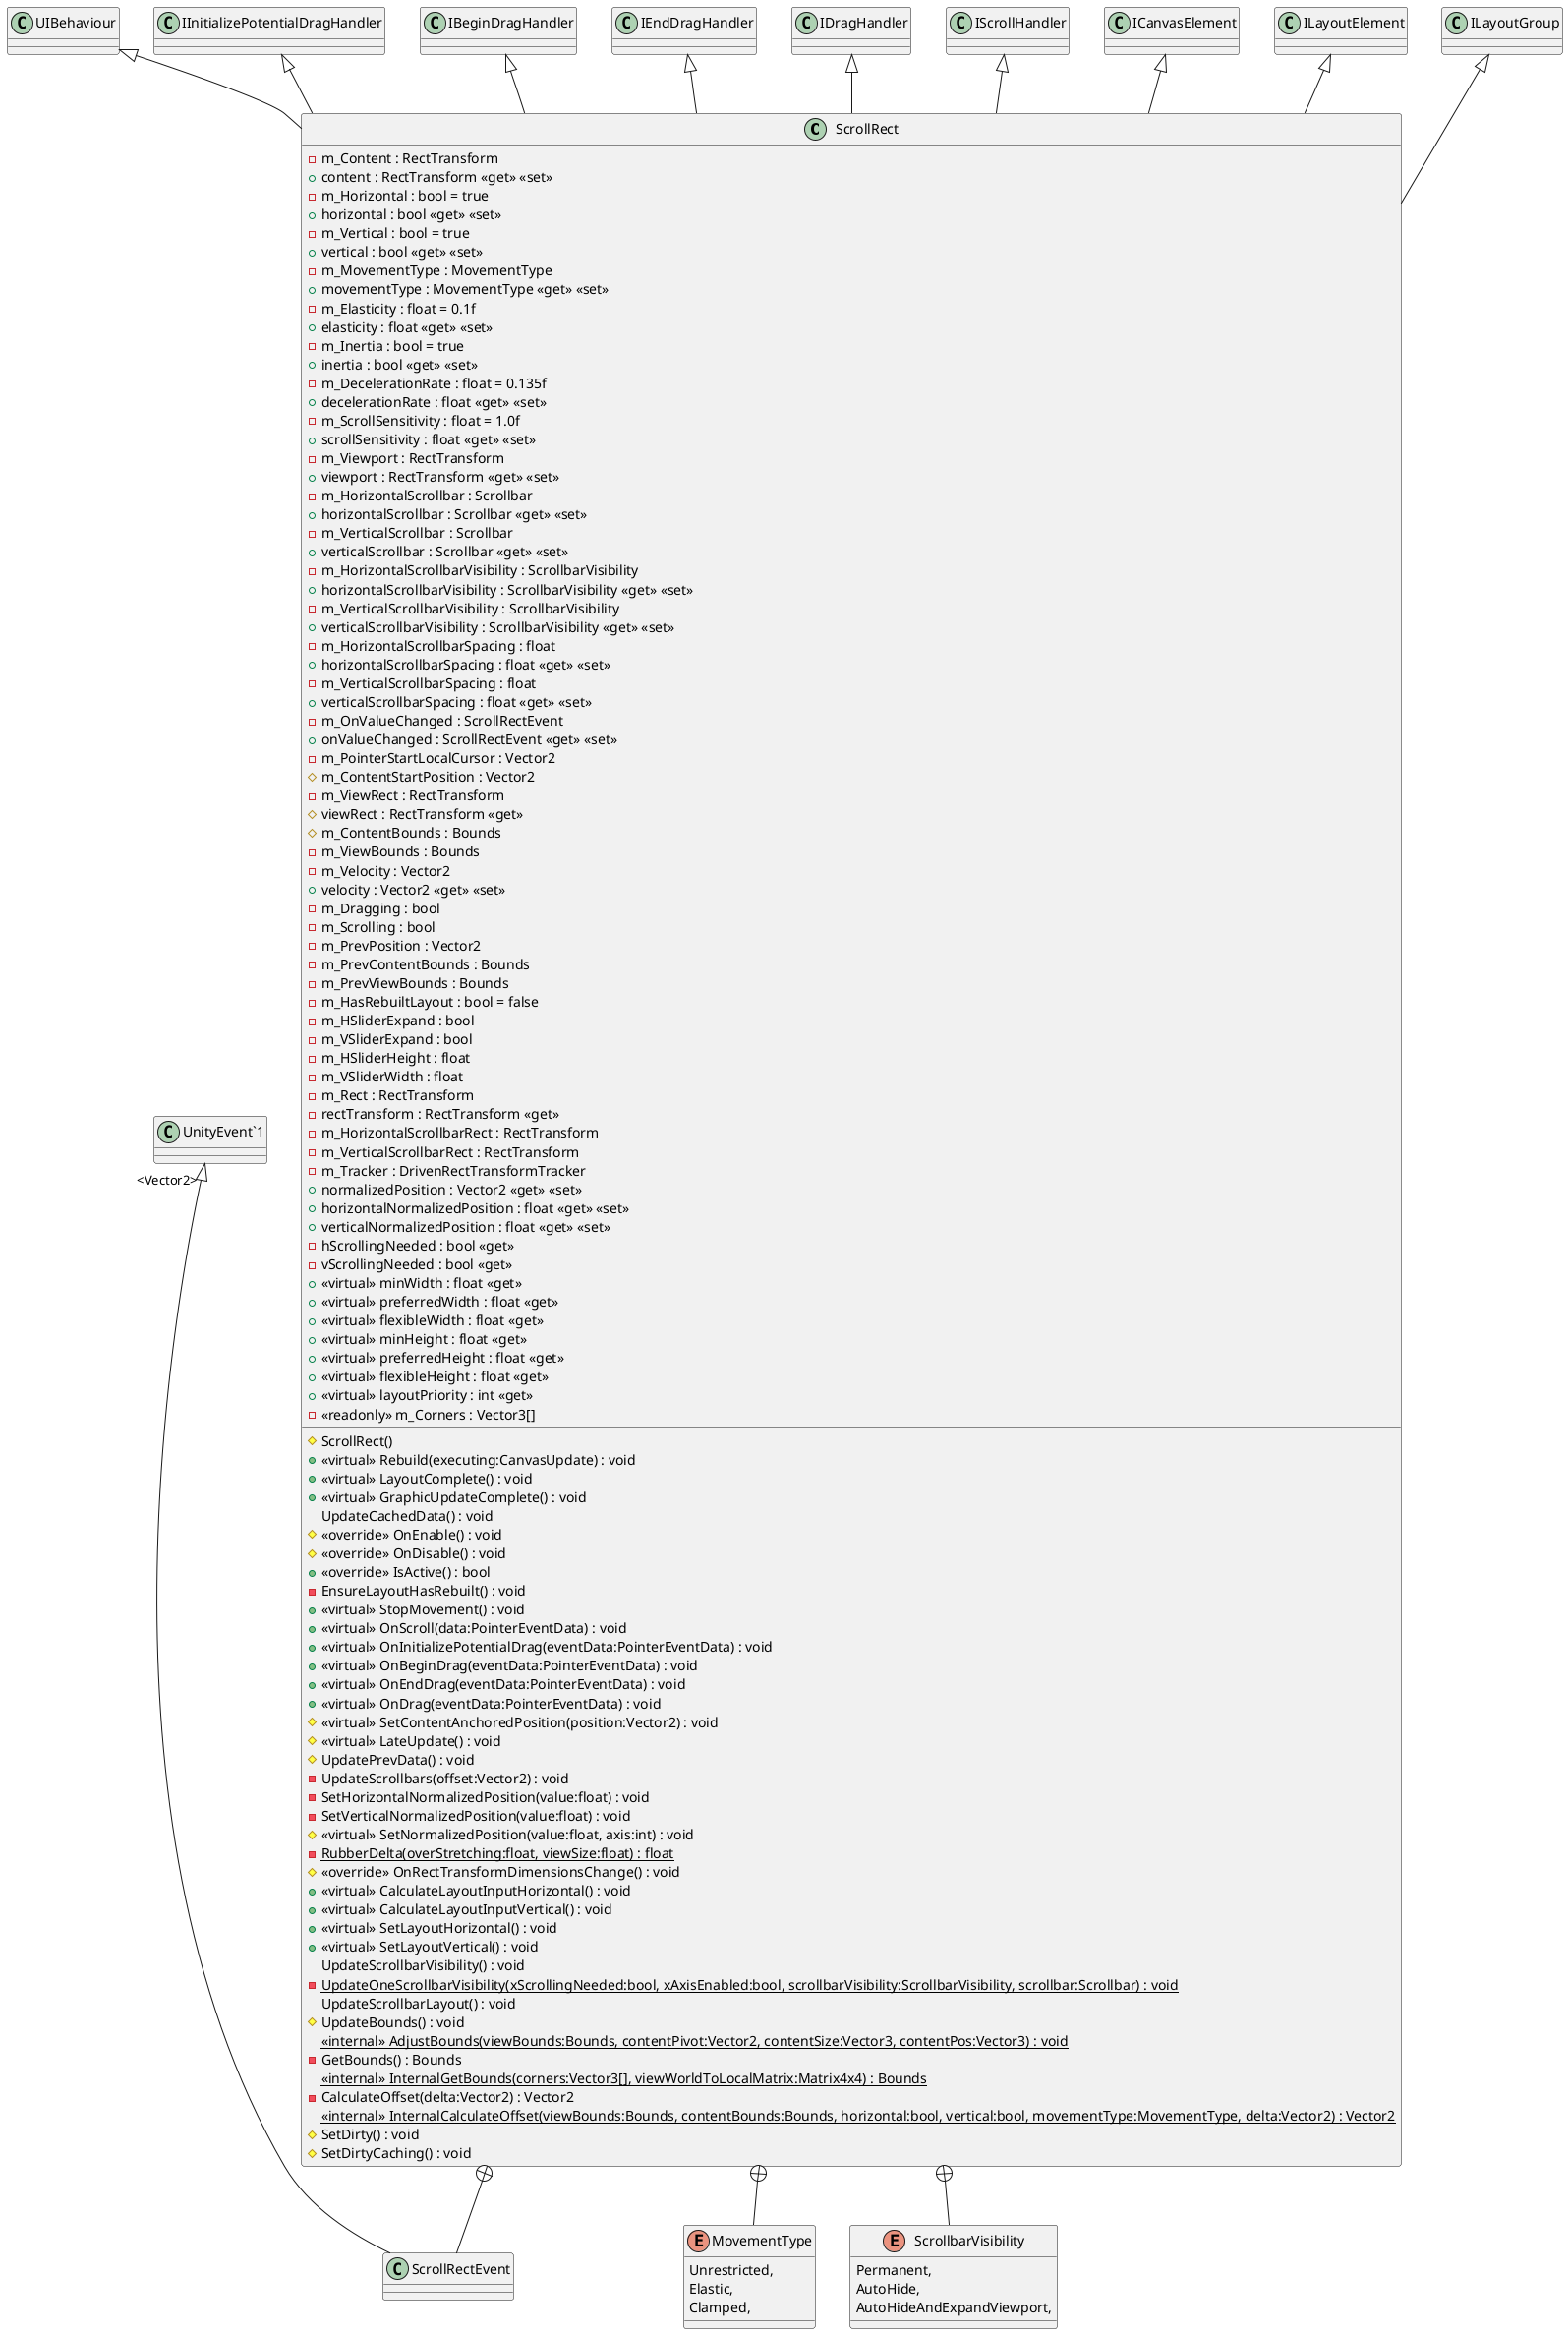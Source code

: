 @startuml
class ScrollRect {
    - m_Content : RectTransform
    + content : RectTransform <<get>> <<set>>
    - m_Horizontal : bool = true
    + horizontal : bool <<get>> <<set>>
    - m_Vertical : bool = true
    + vertical : bool <<get>> <<set>>
    - m_MovementType : MovementType
    + movementType : MovementType <<get>> <<set>>
    - m_Elasticity : float = 0.1f
    + elasticity : float <<get>> <<set>>
    - m_Inertia : bool = true
    + inertia : bool <<get>> <<set>>
    - m_DecelerationRate : float = 0.135f
    + decelerationRate : float <<get>> <<set>>
    - m_ScrollSensitivity : float = 1.0f
    + scrollSensitivity : float <<get>> <<set>>
    - m_Viewport : RectTransform
    + viewport : RectTransform <<get>> <<set>>
    - m_HorizontalScrollbar : Scrollbar
    + horizontalScrollbar : Scrollbar <<get>> <<set>>
    - m_VerticalScrollbar : Scrollbar
    + verticalScrollbar : Scrollbar <<get>> <<set>>
    - m_HorizontalScrollbarVisibility : ScrollbarVisibility
    + horizontalScrollbarVisibility : ScrollbarVisibility <<get>> <<set>>
    - m_VerticalScrollbarVisibility : ScrollbarVisibility
    + verticalScrollbarVisibility : ScrollbarVisibility <<get>> <<set>>
    - m_HorizontalScrollbarSpacing : float
    + horizontalScrollbarSpacing : float <<get>> <<set>>
    - m_VerticalScrollbarSpacing : float
    + verticalScrollbarSpacing : float <<get>> <<set>>
    - m_OnValueChanged : ScrollRectEvent
    + onValueChanged : ScrollRectEvent <<get>> <<set>>
    - m_PointerStartLocalCursor : Vector2
    # m_ContentStartPosition : Vector2
    - m_ViewRect : RectTransform
    # viewRect : RectTransform <<get>>
    # m_ContentBounds : Bounds
    - m_ViewBounds : Bounds
    - m_Velocity : Vector2
    + velocity : Vector2 <<get>> <<set>>
    - m_Dragging : bool
    - m_Scrolling : bool
    - m_PrevPosition : Vector2
    - m_PrevContentBounds : Bounds
    - m_PrevViewBounds : Bounds
    - m_HasRebuiltLayout : bool = false
    - m_HSliderExpand : bool
    - m_VSliderExpand : bool
    - m_HSliderHeight : float
    - m_VSliderWidth : float
    - m_Rect : RectTransform
    - rectTransform : RectTransform <<get>>
    - m_HorizontalScrollbarRect : RectTransform
    - m_VerticalScrollbarRect : RectTransform
    - m_Tracker : DrivenRectTransformTracker
    # ScrollRect()
    + <<virtual>> Rebuild(executing:CanvasUpdate) : void
    + <<virtual>> LayoutComplete() : void
    + <<virtual>> GraphicUpdateComplete() : void
    UpdateCachedData() : void
    # <<override>> OnEnable() : void
    # <<override>> OnDisable() : void
    + <<override>> IsActive() : bool
    - EnsureLayoutHasRebuilt() : void
    + <<virtual>> StopMovement() : void
    + <<virtual>> OnScroll(data:PointerEventData) : void
    + <<virtual>> OnInitializePotentialDrag(eventData:PointerEventData) : void
    + <<virtual>> OnBeginDrag(eventData:PointerEventData) : void
    + <<virtual>> OnEndDrag(eventData:PointerEventData) : void
    + <<virtual>> OnDrag(eventData:PointerEventData) : void
    # <<virtual>> SetContentAnchoredPosition(position:Vector2) : void
    # <<virtual>> LateUpdate() : void
    # UpdatePrevData() : void
    - UpdateScrollbars(offset:Vector2) : void
    + normalizedPosition : Vector2 <<get>> <<set>>
    + horizontalNormalizedPosition : float <<get>> <<set>>
    + verticalNormalizedPosition : float <<get>> <<set>>
    - SetHorizontalNormalizedPosition(value:float) : void
    - SetVerticalNormalizedPosition(value:float) : void
    # <<virtual>> SetNormalizedPosition(value:float, axis:int) : void
    - {static} RubberDelta(overStretching:float, viewSize:float) : float
    # <<override>> OnRectTransformDimensionsChange() : void
    - hScrollingNeeded : bool <<get>>
    - vScrollingNeeded : bool <<get>>
    + <<virtual>> CalculateLayoutInputHorizontal() : void
    + <<virtual>> CalculateLayoutInputVertical() : void
    + <<virtual>> minWidth : float <<get>>
    + <<virtual>> preferredWidth : float <<get>>
    + <<virtual>> flexibleWidth : float <<get>>
    + <<virtual>> minHeight : float <<get>>
    + <<virtual>> preferredHeight : float <<get>>
    + <<virtual>> flexibleHeight : float <<get>>
    + <<virtual>> layoutPriority : int <<get>>
    + <<virtual>> SetLayoutHorizontal() : void
    + <<virtual>> SetLayoutVertical() : void
    UpdateScrollbarVisibility() : void
    - {static} UpdateOneScrollbarVisibility(xScrollingNeeded:bool, xAxisEnabled:bool, scrollbarVisibility:ScrollbarVisibility, scrollbar:Scrollbar) : void
    UpdateScrollbarLayout() : void
    # UpdateBounds() : void
    <<internal>> {static} AdjustBounds(viewBounds:Bounds, contentPivot:Vector2, contentSize:Vector3, contentPos:Vector3) : void
    - <<readonly>> m_Corners : Vector3[]
    - GetBounds() : Bounds
    <<internal>> {static} InternalGetBounds(corners:Vector3[], viewWorldToLocalMatrix:Matrix4x4) : Bounds
    - CalculateOffset(delta:Vector2) : Vector2
    <<internal>> {static} InternalCalculateOffset(viewBounds:Bounds, contentBounds:Bounds, horizontal:bool, vertical:bool, movementType:MovementType, delta:Vector2) : Vector2
    # SetDirty() : void
    # SetDirtyCaching() : void
}
enum MovementType {
    Unrestricted,
    Elastic,
    Clamped,
}
enum ScrollbarVisibility {
    Permanent,
    AutoHide,
    AutoHideAndExpandViewport,
}
class ScrollRectEvent {
}
UIBehaviour <|-- ScrollRect
IInitializePotentialDragHandler <|-- ScrollRect
IBeginDragHandler <|-- ScrollRect
IEndDragHandler <|-- ScrollRect
IDragHandler <|-- ScrollRect
IScrollHandler <|-- ScrollRect
ICanvasElement <|-- ScrollRect
ILayoutElement <|-- ScrollRect
ILayoutGroup <|-- ScrollRect
ScrollRect +-- MovementType
ScrollRect +-- ScrollbarVisibility
ScrollRect +-- ScrollRectEvent
"UnityEvent`1" "<Vector2>" <|-- ScrollRectEvent
@enduml
